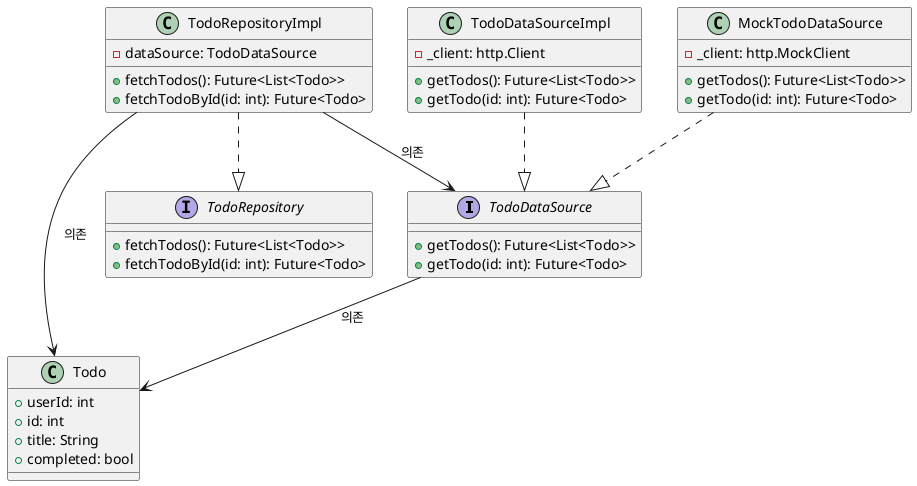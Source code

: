 @startuml
interface TodoDataSource {
  +getTodos(): Future<List<Todo>>
  +getTodo(id: int): Future<Todo>
}

class TodoDataSourceImpl {
  -_client: http.Client
  +getTodos(): Future<List<Todo>>
  +getTodo(id: int): Future<Todo>
}

class MockTodoDataSource {
  -_client: http.MockClient
  +getTodos(): Future<List<Todo>>
  +getTodo(id: int): Future<Todo>
}

interface TodoRepository {
  +fetchTodos(): Future<List<Todo>>
  +fetchTodoById(id: int): Future<Todo>
}

class TodoRepositoryImpl {
  -dataSource: TodoDataSource
  +fetchTodos(): Future<List<Todo>>
  +fetchTodoById(id: int): Future<Todo>
}

class Todo {
  +userId: int
  +id: int
  +title: String
  +completed: bool
}

TodoDataSourceImpl ..|> TodoDataSource
MockTodoDataSource ..|> TodoDataSource
TodoRepositoryImpl ..|> TodoRepository
TodoRepositoryImpl --> TodoDataSource : 의존
TodoRepositoryImpl --> Todo : 의존
TodoDataSource --> Todo : 의존
@enduml
